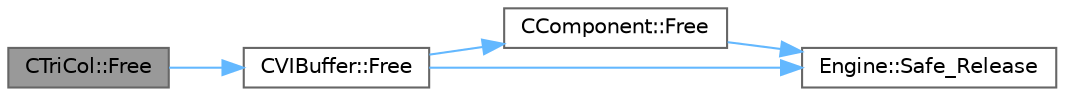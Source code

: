 digraph "CTriCol::Free"
{
 // LATEX_PDF_SIZE
  bgcolor="transparent";
  edge [fontname=Helvetica,fontsize=10,labelfontname=Helvetica,labelfontsize=10];
  node [fontname=Helvetica,fontsize=10,shape=box,height=0.2,width=0.4];
  rankdir="LR";
  Node1 [id="Node000001",label="CTriCol::Free",height=0.2,width=0.4,color="gray40", fillcolor="grey60", style="filled", fontcolor="black",tooltip=" "];
  Node1 -> Node2 [id="edge5_Node000001_Node000002",color="steelblue1",style="solid",tooltip=" "];
  Node2 [id="Node000002",label="CVIBuffer::Free",height=0.2,width=0.4,color="grey40", fillcolor="white", style="filled",URL="$class_c_v_i_buffer.html#a7d2b83dc8132f02206dba94379752540",tooltip=" "];
  Node2 -> Node3 [id="edge6_Node000002_Node000003",color="steelblue1",style="solid",tooltip=" "];
  Node3 [id="Node000003",label="CComponent::Free",height=0.2,width=0.4,color="grey40", fillcolor="white", style="filled",URL="$class_c_component.html#abb47ac0113a8e99501af4213a4db2528",tooltip=" "];
  Node3 -> Node4 [id="edge7_Node000003_Node000004",color="steelblue1",style="solid",tooltip=" "];
  Node4 [id="Node000004",label="Engine::Safe_Release",height=0.2,width=0.4,color="grey40", fillcolor="white", style="filled",URL="$namespace_engine.html#ad37fed3c004c6a871158232eb2d7daff",tooltip=" "];
  Node2 -> Node4 [id="edge8_Node000002_Node000004",color="steelblue1",style="solid",tooltip=" "];
}
